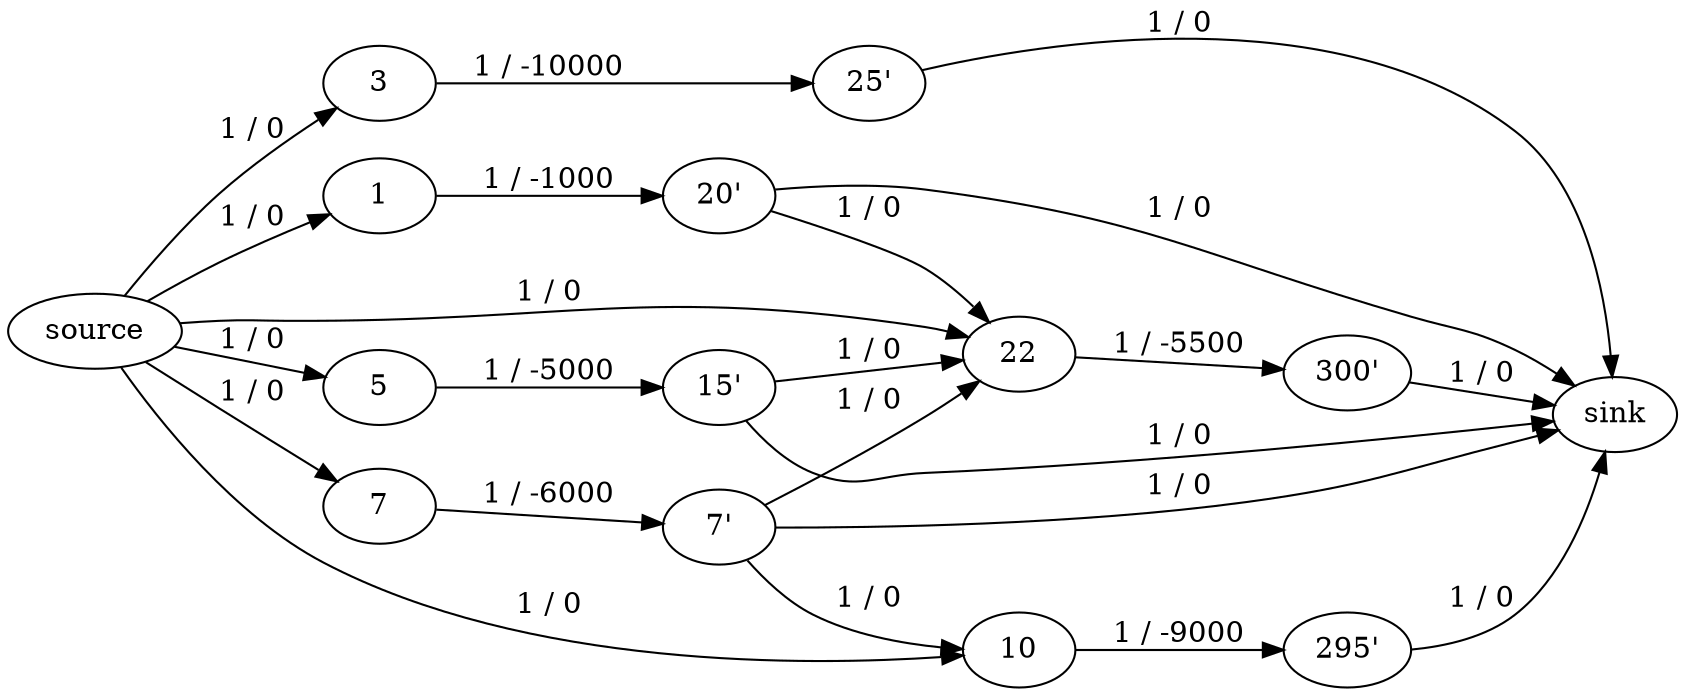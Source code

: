 digraph g1 {
  graph [rankdir = LR];
  source -> 1 [label = "1 / 0"];
  source -> 3 [label = "1 / 0"];
  source -> 5 [label = "1 / 0"];
  source -> 22 [label = "1 / 0"];
  source -> 7 [label = "1 / 0"];
  source -> 10 [label = "1 / 0"];
  1 -> "20'" [label = "1 / -1000"];
  3 -> "25'" [label = "1 / -10000"];
  5 -> "15'" [label = "1 / -5000"];
  22 -> "300'" [label = "1 / -5500"];
  7 -> "7'" [label = "1 / -6000"];
  10 -> "295'" [label = "1 / -9000"];
  "20'" -> sink [label = "1 / 0"];
  "25'" -> sink [label = "1 / 0"];
  "15'" -> sink [label = "1 / 0"];
  "300'" -> sink [label = "1 / 0"];
  "7'" -> sink [label = "1 / 0"];
  "295'" -> sink [label = "1 / 0"];

  "20'" -> 22 [label = "1 / 0"];
  "15'" -> 22 [label = "1 / 0"];
  "7'" -> 22 [label = "1 / 0"];
  "7'" -> 10 [label = "1 / 0"];
}
